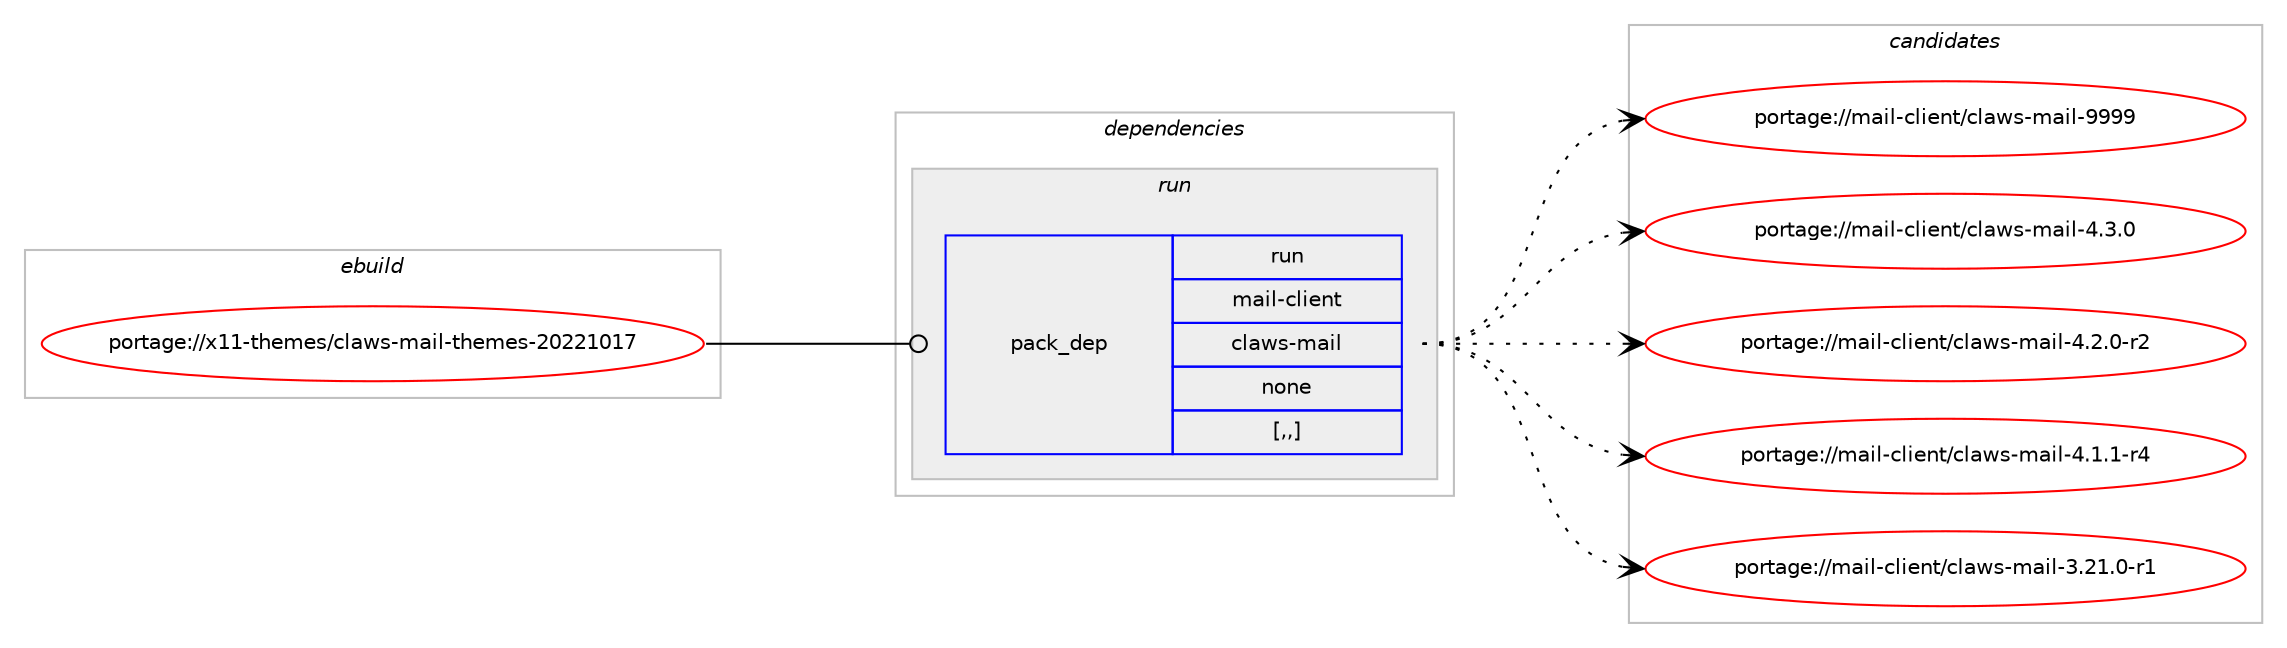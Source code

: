 digraph prolog {

# *************
# Graph options
# *************

newrank=true;
concentrate=true;
compound=true;
graph [rankdir=LR,fontname=Helvetica,fontsize=10,ranksep=1.5];#, ranksep=2.5, nodesep=0.2];
edge  [arrowhead=vee];
node  [fontname=Helvetica,fontsize=10];

# **********
# The ebuild
# **********

subgraph cluster_leftcol {
color=gray;
label=<<i>ebuild</i>>;
id [label="portage://x11-themes/claws-mail-themes-20221017", color=red, width=4, href="../x11-themes/claws-mail-themes-20221017.svg"];
}

# ****************
# The dependencies
# ****************

subgraph cluster_midcol {
color=gray;
label=<<i>dependencies</i>>;
subgraph cluster_compile {
fillcolor="#eeeeee";
style=filled;
label=<<i>compile</i>>;
}
subgraph cluster_compileandrun {
fillcolor="#eeeeee";
style=filled;
label=<<i>compile and run</i>>;
}
subgraph cluster_run {
fillcolor="#eeeeee";
style=filled;
label=<<i>run</i>>;
subgraph pack341084 {
dependency467729 [label=<<TABLE BORDER="0" CELLBORDER="1" CELLSPACING="0" CELLPADDING="4" WIDTH="220"><TR><TD ROWSPAN="6" CELLPADDING="30">pack_dep</TD></TR><TR><TD WIDTH="110">run</TD></TR><TR><TD>mail-client</TD></TR><TR><TD>claws-mail</TD></TR><TR><TD>none</TD></TR><TR><TD>[,,]</TD></TR></TABLE>>, shape=none, color=blue];
}
id:e -> dependency467729:w [weight=20,style="solid",arrowhead="odot"];
}
}

# **************
# The candidates
# **************

subgraph cluster_choices {
rank=same;
color=gray;
label=<<i>candidates</i>>;

subgraph choice341084 {
color=black;
nodesep=1;
choice10997105108459910810510111011647991089711911545109971051084557575757 [label="portage://mail-client/claws-mail-9999", color=red, width=4,href="../mail-client/claws-mail-9999.svg"];
choice1099710510845991081051011101164799108971191154510997105108455246514648 [label="portage://mail-client/claws-mail-4.3.0", color=red, width=4,href="../mail-client/claws-mail-4.3.0.svg"];
choice10997105108459910810510111011647991089711911545109971051084552465046484511450 [label="portage://mail-client/claws-mail-4.2.0-r2", color=red, width=4,href="../mail-client/claws-mail-4.2.0-r2.svg"];
choice10997105108459910810510111011647991089711911545109971051084552464946494511452 [label="portage://mail-client/claws-mail-4.1.1-r4", color=red, width=4,href="../mail-client/claws-mail-4.1.1-r4.svg"];
choice1099710510845991081051011101164799108971191154510997105108455146504946484511449 [label="portage://mail-client/claws-mail-3.21.0-r1", color=red, width=4,href="../mail-client/claws-mail-3.21.0-r1.svg"];
dependency467729:e -> choice10997105108459910810510111011647991089711911545109971051084557575757:w [style=dotted,weight="100"];
dependency467729:e -> choice1099710510845991081051011101164799108971191154510997105108455246514648:w [style=dotted,weight="100"];
dependency467729:e -> choice10997105108459910810510111011647991089711911545109971051084552465046484511450:w [style=dotted,weight="100"];
dependency467729:e -> choice10997105108459910810510111011647991089711911545109971051084552464946494511452:w [style=dotted,weight="100"];
dependency467729:e -> choice1099710510845991081051011101164799108971191154510997105108455146504946484511449:w [style=dotted,weight="100"];
}
}

}

